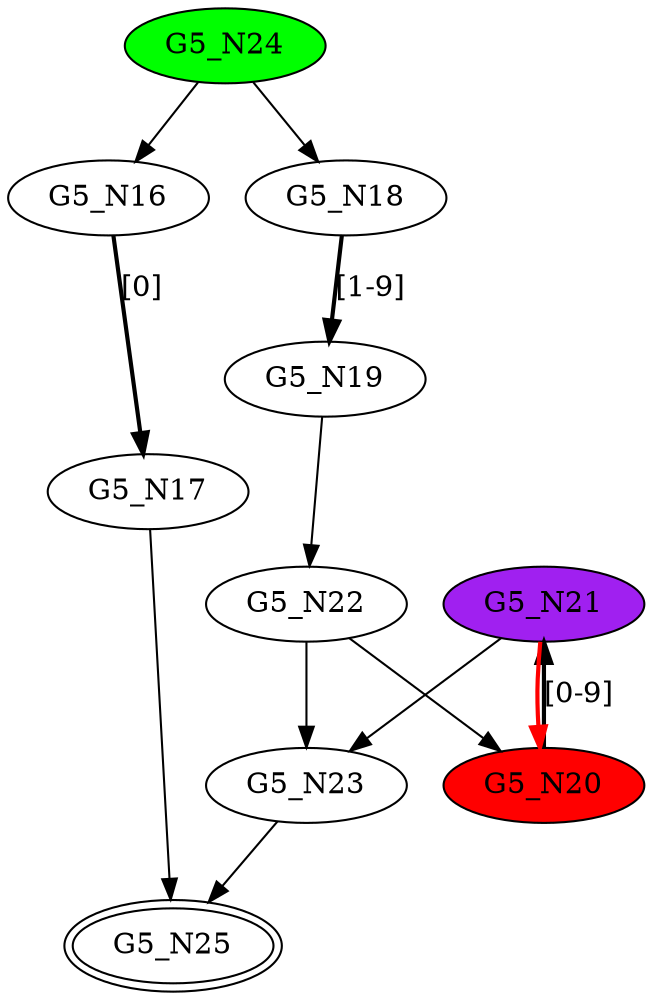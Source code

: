 digraph G5{
"G5_N16";
"G5_N17";
"G5_N18";
"G5_N19";
"G5_N20" [style=filled,fillcolor=red];
"G5_N21" [style=filled,fillcolor=purple];
"G5_N22";
"G5_N23";
"G5_N24" [style=filled,fillcolor=green];
"G5_N25" [peripheries=2];
"G5_N16"->"G5_N17" [style = bold, label = "[0]"];
"G5_N18"->"G5_N19" [style = bold, label = "[1-9]"];
"G5_N20"->"G5_N21" [style = bold, label = "[0-9]"];
"G5_N22"->"G5_N20";
"G5_N21"->"G5_N23";
"G5_N22"->"G5_N23";
"G5_N21"->"G5_N20" [color=red,style = bold, label = ""];
"G5_N19"->"G5_N22";
"G5_N24"->"G5_N16";
"G5_N24"->"G5_N18";
"G5_N23"->"G5_N25";
"G5_N17"->"G5_N25";
}

